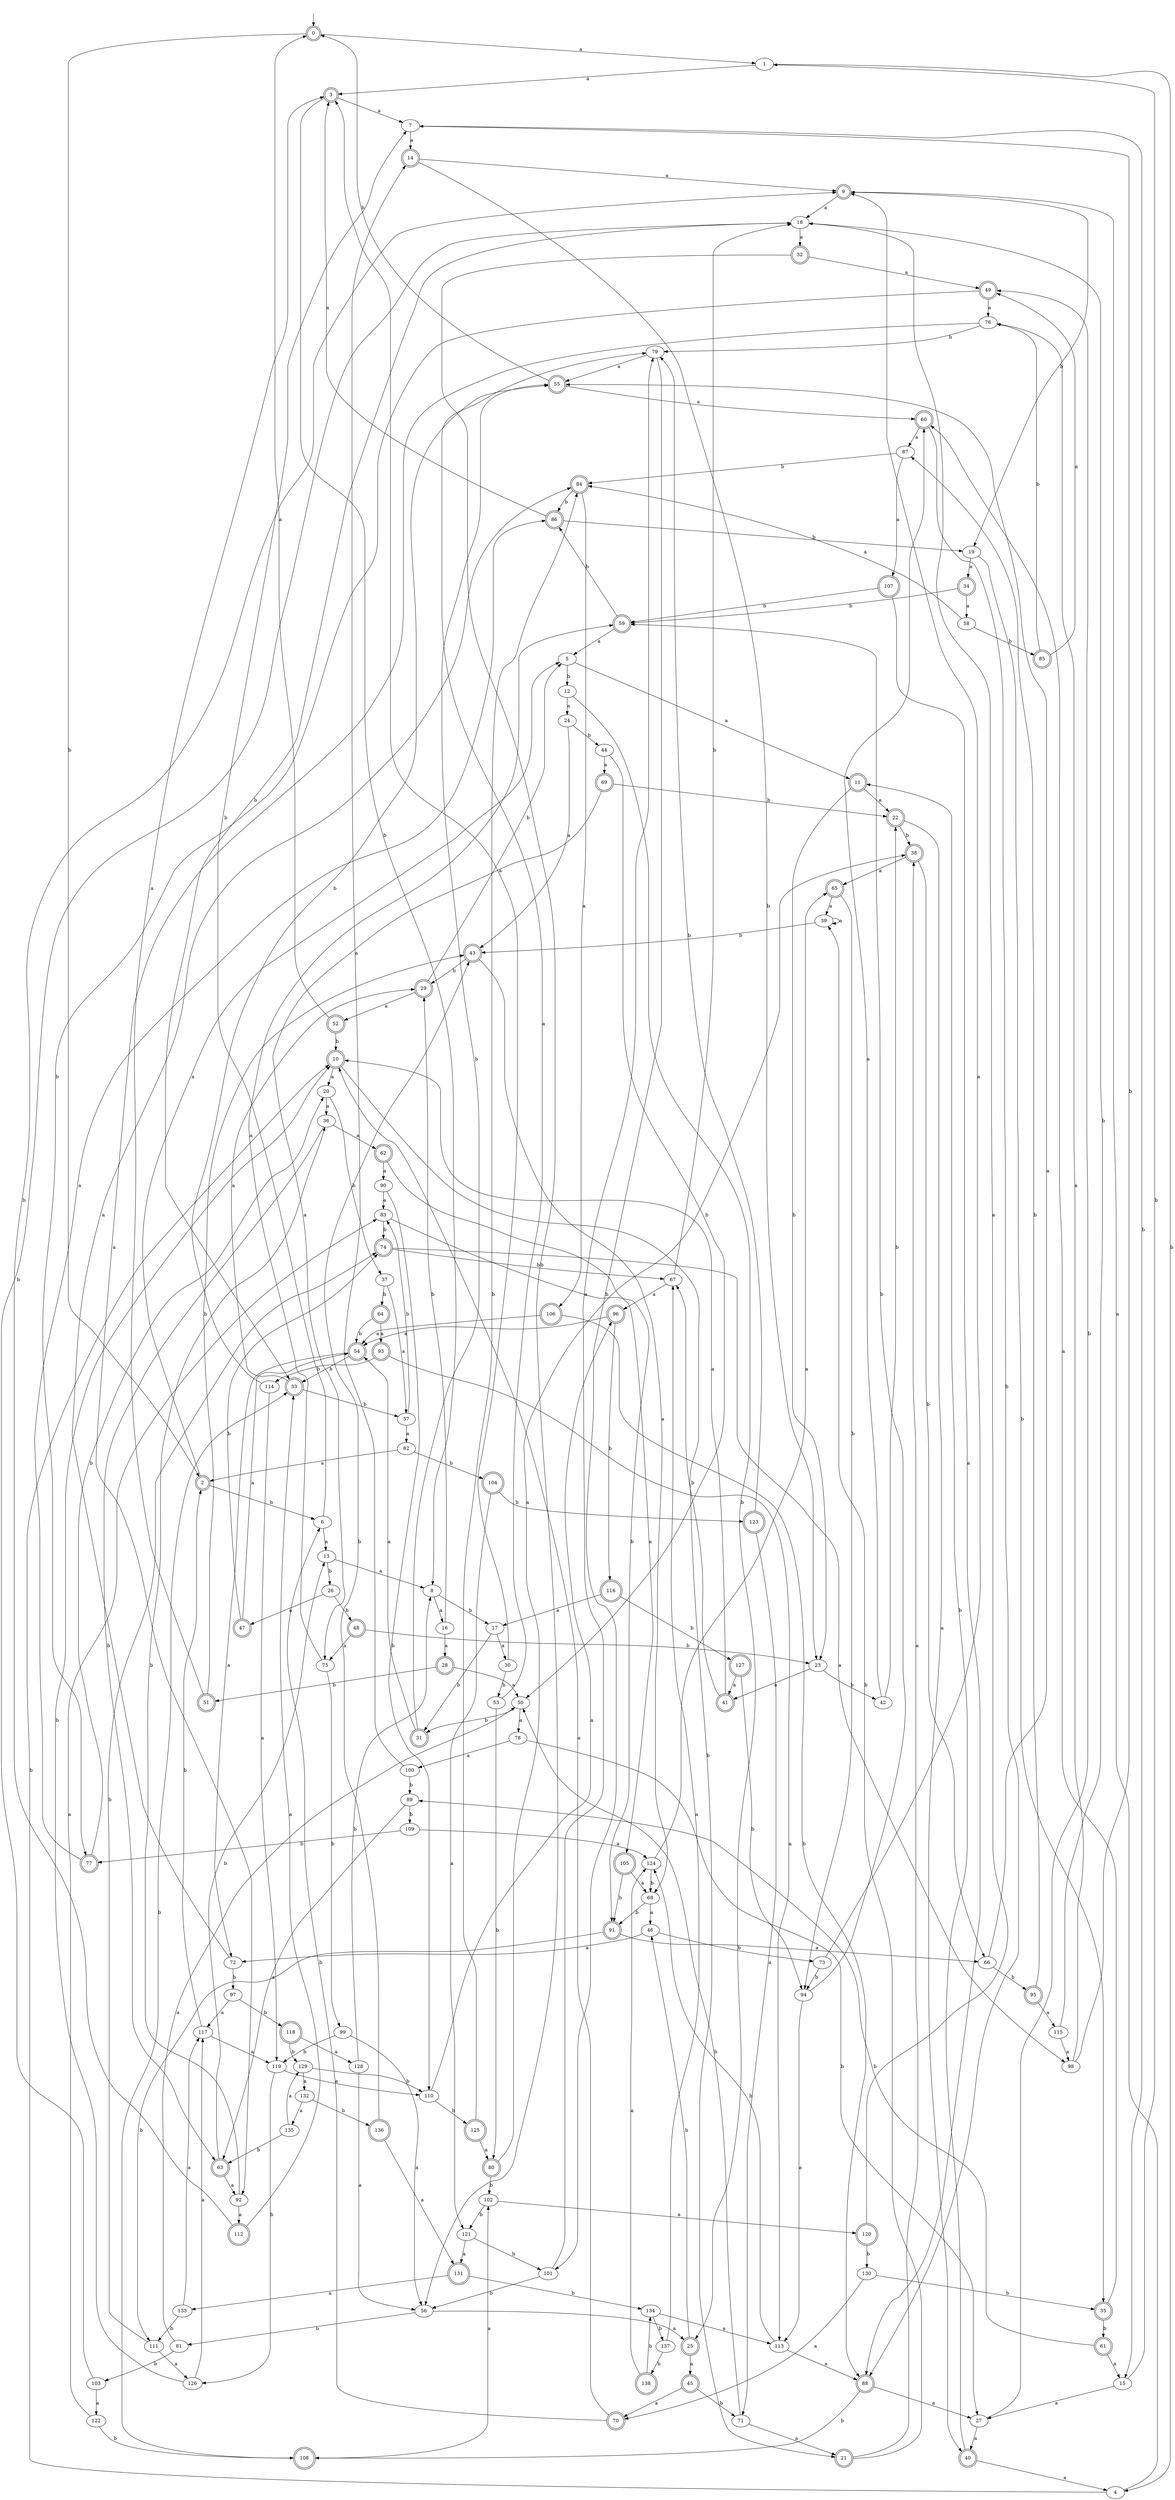 digraph RandomDFA {
  __start0 [label="", shape=none];
  __start0 -> 0 [label=""];
  0 [shape=circle] [shape=doublecircle]
  0 -> 1 [label="a"]
  0 -> 2 [label="b"]
  1
  1 -> 3 [label="a"]
  1 -> 4 [label="b"]
  2 [shape=doublecircle]
  2 -> 5 [label="a"]
  2 -> 6 [label="b"]
  3 [shape=doublecircle]
  3 -> 7 [label="a"]
  3 -> 8 [label="b"]
  4
  4 -> 9 [label="a"]
  4 -> 10 [label="b"]
  5
  5 -> 11 [label="a"]
  5 -> 12 [label="b"]
  6
  6 -> 13 [label="a"]
  6 -> 7 [label="b"]
  7
  7 -> 14 [label="a"]
  7 -> 15 [label="b"]
  8
  8 -> 16 [label="a"]
  8 -> 17 [label="b"]
  9 [shape=doublecircle]
  9 -> 18 [label="a"]
  9 -> 19 [label="b"]
  10 [shape=doublecircle]
  10 -> 20 [label="a"]
  10 -> 21 [label="b"]
  11 [shape=doublecircle]
  11 -> 22 [label="a"]
  11 -> 23 [label="b"]
  12
  12 -> 24 [label="a"]
  12 -> 25 [label="b"]
  13
  13 -> 8 [label="a"]
  13 -> 26 [label="b"]
  14 [shape=doublecircle]
  14 -> 9 [label="a"]
  14 -> 23 [label="b"]
  15
  15 -> 27 [label="a"]
  15 -> 1 [label="b"]
  16
  16 -> 28 [label="a"]
  16 -> 29 [label="b"]
  17
  17 -> 30 [label="a"]
  17 -> 31 [label="b"]
  18
  18 -> 32 [label="a"]
  18 -> 33 [label="b"]
  19
  19 -> 34 [label="a"]
  19 -> 35 [label="b"]
  20
  20 -> 36 [label="a"]
  20 -> 37 [label="b"]
  21 [shape=doublecircle]
  21 -> 38 [label="a"]
  21 -> 39 [label="b"]
  22 [shape=doublecircle]
  22 -> 40 [label="a"]
  22 -> 38 [label="b"]
  23
  23 -> 41 [label="a"]
  23 -> 42 [label="b"]
  24
  24 -> 43 [label="a"]
  24 -> 44 [label="b"]
  25 [shape=doublecircle]
  25 -> 45 [label="a"]
  25 -> 46 [label="b"]
  26
  26 -> 47 [label="a"]
  26 -> 48 [label="b"]
  27
  27 -> 40 [label="a"]
  27 -> 49 [label="b"]
  28 [shape=doublecircle]
  28 -> 50 [label="a"]
  28 -> 51 [label="b"]
  29 [shape=doublecircle]
  29 -> 52 [label="a"]
  29 -> 5 [label="b"]
  30
  30 -> 3 [label="a"]
  30 -> 53 [label="b"]
  31 [shape=doublecircle]
  31 -> 54 [label="a"]
  31 -> 55 [label="b"]
  32 [shape=doublecircle]
  32 -> 49 [label="a"]
  32 -> 56 [label="b"]
  33 [shape=doublecircle]
  33 -> 29 [label="a"]
  33 -> 57 [label="b"]
  34 [shape=doublecircle]
  34 -> 58 [label="a"]
  34 -> 59 [label="b"]
  35 [shape=doublecircle]
  35 -> 60 [label="a"]
  35 -> 61 [label="b"]
  36
  36 -> 62 [label="a"]
  36 -> 63 [label="b"]
  37
  37 -> 57 [label="a"]
  37 -> 64 [label="b"]
  38 [shape=doublecircle]
  38 -> 65 [label="a"]
  38 -> 66 [label="b"]
  39
  39 -> 39 [label="a"]
  39 -> 43 [label="b"]
  40 [shape=doublecircle]
  40 -> 4 [label="a"]
  40 -> 11 [label="b"]
  41 [shape=doublecircle]
  41 -> 10 [label="a"]
  41 -> 67 [label="b"]
  42
  42 -> 60 [label="a"]
  42 -> 22 [label="b"]
  43 [shape=doublecircle]
  43 -> 68 [label="a"]
  43 -> 29 [label="b"]
  44
  44 -> 69 [label="a"]
  44 -> 50 [label="b"]
  45 [shape=doublecircle]
  45 -> 70 [label="a"]
  45 -> 71 [label="b"]
  46
  46 -> 72 [label="a"]
  46 -> 73 [label="b"]
  47 [shape=doublecircle]
  47 -> 54 [label="a"]
  47 -> 74 [label="b"]
  48 [shape=doublecircle]
  48 -> 75 [label="a"]
  48 -> 23 [label="b"]
  49 [shape=doublecircle]
  49 -> 76 [label="a"]
  49 -> 77 [label="b"]
  50
  50 -> 78 [label="a"]
  50 -> 31 [label="b"]
  51 [shape=doublecircle]
  51 -> 3 [label="a"]
  51 -> 43 [label="b"]
  52 [shape=doublecircle]
  52 -> 0 [label="a"]
  52 -> 10 [label="b"]
  53
  53 -> 79 [label="a"]
  53 -> 80 [label="b"]
  54 [shape=doublecircle]
  54 -> 72 [label="a"]
  54 -> 33 [label="b"]
  55 [shape=doublecircle]
  55 -> 60 [label="a"]
  55 -> 0 [label="b"]
  56
  56 -> 25 [label="a"]
  56 -> 81 [label="b"]
  57
  57 -> 82 [label="a"]
  57 -> 83 [label="b"]
  58
  58 -> 84 [label="a"]
  58 -> 85 [label="b"]
  59 [shape=doublecircle]
  59 -> 5 [label="a"]
  59 -> 86 [label="b"]
  60 [shape=doublecircle]
  60 -> 87 [label="a"]
  60 -> 88 [label="b"]
  61 [shape=doublecircle]
  61 -> 15 [label="a"]
  61 -> 89 [label="b"]
  62 [shape=doublecircle]
  62 -> 90 [label="a"]
  62 -> 91 [label="b"]
  63 [shape=doublecircle]
  63 -> 92 [label="a"]
  63 -> 13 [label="b"]
  64 [shape=doublecircle]
  64 -> 93 [label="a"]
  64 -> 54 [label="b"]
  65 [shape=doublecircle]
  65 -> 39 [label="a"]
  65 -> 94 [label="b"]
  66
  66 -> 55 [label="a"]
  66 -> 95 [label="b"]
  67
  67 -> 96 [label="a"]
  67 -> 18 [label="b"]
  68
  68 -> 46 [label="a"]
  68 -> 91 [label="b"]
  69 [shape=doublecircle]
  69 -> 75 [label="a"]
  69 -> 22 [label="b"]
  70 [shape=doublecircle]
  70 -> 10 [label="a"]
  70 -> 6 [label="b"]
  71
  71 -> 21 [label="a"]
  71 -> 50 [label="b"]
  72
  72 -> 84 [label="a"]
  72 -> 97 [label="b"]
  73
  73 -> 9 [label="a"]
  73 -> 94 [label="b"]
  74 [shape=doublecircle]
  74 -> 98 [label="a"]
  74 -> 67 [label="b"]
  75
  75 -> 59 [label="a"]
  75 -> 99 [label="b"]
  76
  76 -> 92 [label="a"]
  76 -> 79 [label="b"]
  77 [shape=doublecircle]
  77 -> 86 [label="a"]
  77 -> 20 [label="b"]
  78
  78 -> 100 [label="a"]
  78 -> 27 [label="b"]
  79
  79 -> 55 [label="a"]
  79 -> 101 [label="b"]
  80 [shape=doublecircle]
  80 -> 38 [label="a"]
  80 -> 102 [label="b"]
  81
  81 -> 50 [label="a"]
  81 -> 103 [label="b"]
  82
  82 -> 2 [label="a"]
  82 -> 104 [label="b"]
  83
  83 -> 105 [label="a"]
  83 -> 74 [label="b"]
  84 [shape=doublecircle]
  84 -> 106 [label="a"]
  84 -> 86 [label="b"]
  85 [shape=doublecircle]
  85 -> 49 [label="a"]
  85 -> 76 [label="b"]
  86 [shape=doublecircle]
  86 -> 3 [label="a"]
  86 -> 19 [label="b"]
  87
  87 -> 107 [label="a"]
  87 -> 84 [label="b"]
  88 [shape=doublecircle]
  88 -> 27 [label="a"]
  88 -> 108 [label="b"]
  89
  89 -> 63 [label="a"]
  89 -> 109 [label="b"]
  90
  90 -> 83 [label="a"]
  90 -> 110 [label="b"]
  91 [shape=doublecircle]
  91 -> 66 [label="a"]
  91 -> 111 [label="b"]
  92
  92 -> 112 [label="a"]
  92 -> 36 [label="b"]
  93 [shape=doublecircle]
  93 -> 113 [label="a"]
  93 -> 114 [label="b"]
  94
  94 -> 113 [label="a"]
  94 -> 59 [label="b"]
  95 [shape=doublecircle]
  95 -> 115 [label="a"]
  95 -> 87 [label="b"]
  96 [shape=doublecircle]
  96 -> 54 [label="a"]
  96 -> 116 [label="b"]
  97
  97 -> 117 [label="a"]
  97 -> 118 [label="b"]
  98
  98 -> 76 [label="a"]
  98 -> 7 [label="b"]
  99
  99 -> 56 [label="a"]
  99 -> 119 [label="b"]
  100
  100 -> 14 [label="a"]
  100 -> 89 [label="b"]
  101
  101 -> 79 [label="a"]
  101 -> 56 [label="b"]
  102
  102 -> 120 [label="a"]
  102 -> 121 [label="b"]
  103
  103 -> 122 [label="a"]
  103 -> 18 [label="b"]
  104 [shape=doublecircle]
  104 -> 121 [label="a"]
  104 -> 123 [label="b"]
  105 [shape=doublecircle]
  105 -> 68 [label="a"]
  105 -> 91 [label="b"]
  106 [shape=doublecircle]
  106 -> 54 [label="a"]
  106 -> 88 [label="b"]
  107 [shape=doublecircle]
  107 -> 88 [label="a"]
  107 -> 59 [label="b"]
  108 [shape=doublecircle]
  108 -> 102 [label="a"]
  108 -> 33 [label="b"]
  109
  109 -> 124 [label="a"]
  109 -> 77 [label="b"]
  110
  110 -> 96 [label="a"]
  110 -> 125 [label="b"]
  111
  111 -> 126 [label="a"]
  111 -> 74 [label="b"]
  112 [shape=doublecircle]
  112 -> 33 [label="a"]
  112 -> 9 [label="b"]
  113
  113 -> 88 [label="a"]
  113 -> 124 [label="b"]
  114
  114 -> 119 [label="a"]
  114 -> 55 [label="b"]
  115
  115 -> 98 [label="a"]
  115 -> 18 [label="b"]
  116 [shape=doublecircle]
  116 -> 17 [label="a"]
  116 -> 127 [label="b"]
  117
  117 -> 119 [label="a"]
  117 -> 2 [label="b"]
  118 [shape=doublecircle]
  118 -> 128 [label="a"]
  118 -> 129 [label="b"]
  119
  119 -> 110 [label="a"]
  119 -> 126 [label="b"]
  120 [shape=doublecircle]
  120 -> 18 [label="a"]
  120 -> 130 [label="b"]
  121
  121 -> 131 [label="a"]
  121 -> 101 [label="b"]
  122
  122 -> 83 [label="a"]
  122 -> 108 [label="b"]
  123 [shape=doublecircle]
  123 -> 71 [label="a"]
  123 -> 79 [label="b"]
  124
  124 -> 65 [label="a"]
  124 -> 68 [label="b"]
  125 [shape=doublecircle]
  125 -> 80 [label="a"]
  125 -> 84 [label="b"]
  126
  126 -> 117 [label="a"]
  126 -> 10 [label="b"]
  127 [shape=doublecircle]
  127 -> 41 [label="a"]
  127 -> 94 [label="b"]
  128
  128 -> 56 [label="a"]
  128 -> 8 [label="b"]
  129
  129 -> 132 [label="a"]
  129 -> 110 [label="b"]
  130
  130 -> 70 [label="a"]
  130 -> 35 [label="b"]
  131 [shape=doublecircle]
  131 -> 133 [label="a"]
  131 -> 134 [label="b"]
  132
  132 -> 135 [label="a"]
  132 -> 136 [label="b"]
  133
  133 -> 117 [label="a"]
  133 -> 111 [label="b"]
  134
  134 -> 113 [label="a"]
  134 -> 137 [label="b"]
  135
  135 -> 129 [label="a"]
  135 -> 63 [label="b"]
  136 [shape=doublecircle]
  136 -> 131 [label="a"]
  136 -> 43 [label="b"]
  137
  137 -> 67 [label="a"]
  137 -> 138 [label="b"]
  138 [shape=doublecircle]
  138 -> 124 [label="a"]
  138 -> 134 [label="b"]
}
